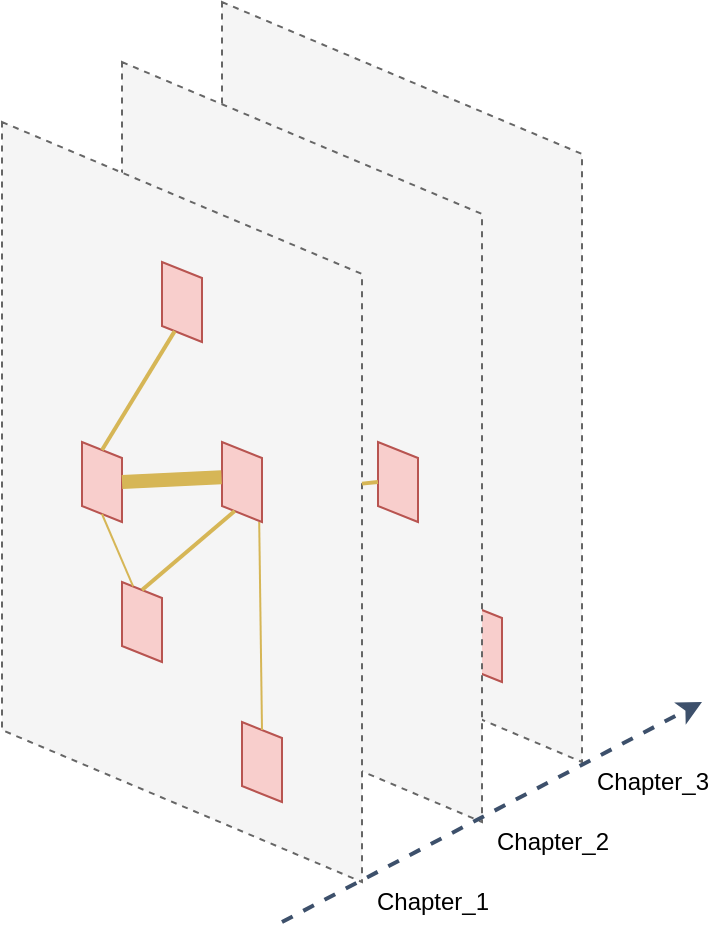 <mxfile version="12.9.6" type="device"><diagram id="OxWT1LAjBj3MHJID3bs2" name="Page-1"><mxGraphModel dx="-541" dy="622" grid="1" gridSize="10" guides="1" tooltips="1" connect="1" arrows="1" fold="1" page="1" pageScale="1" pageWidth="827" pageHeight="1169" math="0" shadow="0"><root><mxCell id="0"/><mxCell id="1" parent="0"/><mxCell id="R-rGa-pMxfITmsbFsn0M-1" value="" style="shape=parallelogram;perimeter=parallelogramPerimeter;whiteSpace=wrap;html=1;dashed=1;strokeColor=#666666;direction=south;fillColor=#f5f5f5;fontColor=#333333;" vertex="1" parent="1"><mxGeometry x="1970" y="390" width="180" height="380" as="geometry"/></mxCell><mxCell id="R-rGa-pMxfITmsbFsn0M-29" value="" style="shape=parallelogram;perimeter=parallelogramPerimeter;whiteSpace=wrap;html=1;strokeColor=#b85450;direction=north;fillColor=#f8cecc;" vertex="1" parent="1"><mxGeometry x="2090" y="690" width="20" height="40" as="geometry"/></mxCell><mxCell id="R-rGa-pMxfITmsbFsn0M-2" value="" style="shape=parallelogram;perimeter=parallelogramPerimeter;whiteSpace=wrap;html=1;dashed=1;strokeColor=#666666;direction=south;fillColor=#f5f5f5;fontColor=#333333;" vertex="1" parent="1"><mxGeometry x="1920" y="420" width="180" height="380" as="geometry"/></mxCell><mxCell id="R-rGa-pMxfITmsbFsn0M-3" value="" style="shape=parallelogram;perimeter=parallelogramPerimeter;whiteSpace=wrap;html=1;strokeColor=#b85450;direction=north;fillColor=#f8cecc;" vertex="1" parent="1"><mxGeometry x="1970" y="500" width="20" height="40" as="geometry"/></mxCell><mxCell id="R-rGa-pMxfITmsbFsn0M-4" value="" style="shape=parallelogram;perimeter=parallelogramPerimeter;whiteSpace=wrap;html=1;strokeColor=#b85450;direction=north;fillColor=#f8cecc;" vertex="1" parent="1"><mxGeometry x="2000" y="590" width="20" height="40" as="geometry"/></mxCell><mxCell id="R-rGa-pMxfITmsbFsn0M-5" value="" style="shape=parallelogram;perimeter=parallelogramPerimeter;whiteSpace=wrap;html=1;strokeColor=#b85450;direction=north;fillColor=#f8cecc;" vertex="1" parent="1"><mxGeometry x="1930" y="590" width="20" height="40" as="geometry"/></mxCell><mxCell id="R-rGa-pMxfITmsbFsn0M-6" value="" style="shape=parallelogram;perimeter=parallelogramPerimeter;whiteSpace=wrap;html=1;strokeColor=#b85450;direction=north;fillColor=#f8cecc;" vertex="1" parent="1"><mxGeometry x="2010" y="730" width="20" height="40" as="geometry"/></mxCell><mxCell id="R-rGa-pMxfITmsbFsn0M-7" value="" style="shape=parallelogram;perimeter=parallelogramPerimeter;whiteSpace=wrap;html=1;strokeColor=#b85450;direction=north;fillColor=#f8cecc;" vertex="1" parent="1"><mxGeometry x="1950" y="660" width="20" height="40" as="geometry"/></mxCell><mxCell id="R-rGa-pMxfITmsbFsn0M-8" value="" style="endArrow=none;html=1;strokeColor=#d6b656;strokeWidth=2;entryX=0;entryY=0.25;entryDx=0;entryDy=0;exitX=1;exitY=0.5;exitDx=0;exitDy=0;fillColor=#fff2cc;" edge="1" parent="1" source="R-rGa-pMxfITmsbFsn0M-5" target="R-rGa-pMxfITmsbFsn0M-3"><mxGeometry width="50" height="50" relative="1" as="geometry"><mxPoint x="1930" y="590" as="sourcePoint"/><mxPoint x="1980" y="540" as="targetPoint"/></mxGeometry></mxCell><mxCell id="R-rGa-pMxfITmsbFsn0M-9" value="" style="endArrow=none;html=1;strokeColor=#d6b656;strokeWidth=7;exitX=0.5;exitY=1;exitDx=0;exitDy=0;entryX=0.558;entryY=-0.012;entryDx=0;entryDy=0;entryPerimeter=0;fillColor=#fff2cc;curved=1;" edge="1" parent="1" source="R-rGa-pMxfITmsbFsn0M-5" target="R-rGa-pMxfITmsbFsn0M-4"><mxGeometry width="50" height="50" relative="1" as="geometry"><mxPoint x="2000" y="610" as="sourcePoint"/><mxPoint x="2050" y="560" as="targetPoint"/></mxGeometry></mxCell><mxCell id="R-rGa-pMxfITmsbFsn0M-10" value="" style="endArrow=none;html=1;strokeColor=#d6b656;strokeWidth=2;entryX=0;entryY=0.25;entryDx=0;entryDy=0;fillColor=#fff2cc;exitX=1;exitY=0.5;exitDx=0;exitDy=0;" edge="1" parent="1" source="R-rGa-pMxfITmsbFsn0M-7" target="R-rGa-pMxfITmsbFsn0M-4"><mxGeometry width="50" height="50" relative="1" as="geometry"><mxPoint x="1960" y="670" as="sourcePoint"/><mxPoint x="2010" y="620" as="targetPoint"/></mxGeometry></mxCell><mxCell id="R-rGa-pMxfITmsbFsn0M-11" value="" style="endArrow=none;html=1;strokeColor=#d6b656;strokeWidth=1;fillColor=#fff2cc;entryX=-0.001;entryY=0.93;entryDx=0;entryDy=0;entryPerimeter=0;exitX=1;exitY=0.5;exitDx=0;exitDy=0;" edge="1" parent="1" source="R-rGa-pMxfITmsbFsn0M-6" target="R-rGa-pMxfITmsbFsn0M-4"><mxGeometry width="50" height="50" relative="1" as="geometry"><mxPoint x="2000" y="690" as="sourcePoint"/><mxPoint x="2050" y="640" as="targetPoint"/></mxGeometry></mxCell><mxCell id="R-rGa-pMxfITmsbFsn0M-12" value="" style="endArrow=none;html=1;strokeColor=#d6b656;strokeWidth=1;entryX=0;entryY=0.5;entryDx=0;entryDy=0;exitX=1;exitY=0.25;exitDx=0;exitDy=0;fillColor=#fff2cc;" edge="1" parent="1" source="R-rGa-pMxfITmsbFsn0M-7" target="R-rGa-pMxfITmsbFsn0M-5"><mxGeometry width="50" height="50" relative="1" as="geometry"><mxPoint x="1970" y="700" as="sourcePoint"/><mxPoint x="2020" y="650" as="targetPoint"/></mxGeometry></mxCell><mxCell id="R-rGa-pMxfITmsbFsn0M-13" value="" style="shape=parallelogram;perimeter=parallelogramPerimeter;whiteSpace=wrap;html=1;dashed=1;strokeColor=#666666;direction=south;fillColor=#f5f5f5;fontColor=#333333;" vertex="1" parent="1"><mxGeometry x="1860" y="450" width="180" height="380" as="geometry"/></mxCell><mxCell id="R-rGa-pMxfITmsbFsn0M-14" value="" style="shape=parallelogram;perimeter=parallelogramPerimeter;whiteSpace=wrap;html=1;strokeColor=#b85450;direction=north;fillColor=#f8cecc;" vertex="1" parent="1"><mxGeometry x="1940" y="520" width="20" height="40" as="geometry"/></mxCell><mxCell id="R-rGa-pMxfITmsbFsn0M-15" value="" style="shape=parallelogram;perimeter=parallelogramPerimeter;whiteSpace=wrap;html=1;strokeColor=#b85450;direction=north;fillColor=#f8cecc;" vertex="1" parent="1"><mxGeometry x="1970" y="610" width="20" height="40" as="geometry"/></mxCell><mxCell id="R-rGa-pMxfITmsbFsn0M-16" value="" style="shape=parallelogram;perimeter=parallelogramPerimeter;whiteSpace=wrap;html=1;strokeColor=#b85450;direction=north;fillColor=#f8cecc;" vertex="1" parent="1"><mxGeometry x="1900" y="610" width="20" height="40" as="geometry"/></mxCell><mxCell id="R-rGa-pMxfITmsbFsn0M-17" value="" style="shape=parallelogram;perimeter=parallelogramPerimeter;whiteSpace=wrap;html=1;strokeColor=#b85450;direction=north;fillColor=#f8cecc;" vertex="1" parent="1"><mxGeometry x="1980" y="750" width="20" height="40" as="geometry"/></mxCell><mxCell id="R-rGa-pMxfITmsbFsn0M-18" value="" style="shape=parallelogram;perimeter=parallelogramPerimeter;whiteSpace=wrap;html=1;strokeColor=#b85450;direction=north;fillColor=#f8cecc;" vertex="1" parent="1"><mxGeometry x="1920" y="680" width="20" height="40" as="geometry"/></mxCell><mxCell id="R-rGa-pMxfITmsbFsn0M-19" value="" style="endArrow=none;html=1;strokeColor=#d6b656;strokeWidth=2;entryX=0;entryY=0.25;entryDx=0;entryDy=0;exitX=1;exitY=0.5;exitDx=0;exitDy=0;fillColor=#fff2cc;" edge="1" parent="1" source="R-rGa-pMxfITmsbFsn0M-16" target="R-rGa-pMxfITmsbFsn0M-14"><mxGeometry width="50" height="50" relative="1" as="geometry"><mxPoint x="1900" y="610" as="sourcePoint"/><mxPoint x="1950" y="560" as="targetPoint"/></mxGeometry></mxCell><mxCell id="R-rGa-pMxfITmsbFsn0M-20" value="" style="endArrow=none;html=1;strokeColor=#d6b656;strokeWidth=7;exitX=0.5;exitY=1;exitDx=0;exitDy=0;entryX=0.558;entryY=-0.012;entryDx=0;entryDy=0;entryPerimeter=0;fillColor=#fff2cc;curved=1;" edge="1" parent="1" source="R-rGa-pMxfITmsbFsn0M-16" target="R-rGa-pMxfITmsbFsn0M-15"><mxGeometry width="50" height="50" relative="1" as="geometry"><mxPoint x="1970" y="630" as="sourcePoint"/><mxPoint x="2020" y="580" as="targetPoint"/></mxGeometry></mxCell><mxCell id="R-rGa-pMxfITmsbFsn0M-21" value="" style="endArrow=none;html=1;strokeColor=#d6b656;strokeWidth=2;entryX=0;entryY=0.25;entryDx=0;entryDy=0;fillColor=#fff2cc;exitX=1;exitY=0.5;exitDx=0;exitDy=0;" edge="1" parent="1" source="R-rGa-pMxfITmsbFsn0M-18" target="R-rGa-pMxfITmsbFsn0M-15"><mxGeometry width="50" height="50" relative="1" as="geometry"><mxPoint x="1930" y="690" as="sourcePoint"/><mxPoint x="1980" y="640" as="targetPoint"/></mxGeometry></mxCell><mxCell id="R-rGa-pMxfITmsbFsn0M-22" value="" style="endArrow=none;html=1;strokeColor=#d6b656;strokeWidth=1;fillColor=#fff2cc;entryX=-0.001;entryY=0.93;entryDx=0;entryDy=0;entryPerimeter=0;exitX=1;exitY=0.5;exitDx=0;exitDy=0;" edge="1" parent="1" source="R-rGa-pMxfITmsbFsn0M-17" target="R-rGa-pMxfITmsbFsn0M-15"><mxGeometry width="50" height="50" relative="1" as="geometry"><mxPoint x="1970" y="710" as="sourcePoint"/><mxPoint x="2020" y="660" as="targetPoint"/></mxGeometry></mxCell><mxCell id="R-rGa-pMxfITmsbFsn0M-23" value="" style="endArrow=none;html=1;strokeColor=#d6b656;strokeWidth=1;entryX=0;entryY=0.5;entryDx=0;entryDy=0;exitX=1;exitY=0.25;exitDx=0;exitDy=0;fillColor=#fff2cc;" edge="1" parent="1" source="R-rGa-pMxfITmsbFsn0M-18" target="R-rGa-pMxfITmsbFsn0M-16"><mxGeometry width="50" height="50" relative="1" as="geometry"><mxPoint x="1940" y="720" as="sourcePoint"/><mxPoint x="1990" y="670" as="targetPoint"/></mxGeometry></mxCell><mxCell id="R-rGa-pMxfITmsbFsn0M-24" value="" style="endArrow=classic;html=1;strokeWidth=2;dashed=1;fillColor=#dae8fc;strokeColor=#3D506B;" edge="1" parent="1"><mxGeometry width="50" height="50" relative="1" as="geometry"><mxPoint x="2000" y="850" as="sourcePoint"/><mxPoint x="2210" y="740" as="targetPoint"/></mxGeometry></mxCell><mxCell id="R-rGa-pMxfITmsbFsn0M-25" value="Chapter_1" style="text;html=1;align=center;verticalAlign=middle;resizable=0;points=[];autosize=1;" vertex="1" parent="1"><mxGeometry x="2040" y="830" width="70" height="20" as="geometry"/></mxCell><mxCell id="R-rGa-pMxfITmsbFsn0M-26" value="Chapter_2" style="text;html=1;align=center;verticalAlign=middle;resizable=0;points=[];autosize=1;" vertex="1" parent="1"><mxGeometry x="2100" y="800" width="70" height="20" as="geometry"/></mxCell><mxCell id="R-rGa-pMxfITmsbFsn0M-27" value="Chapter_3" style="text;html=1;align=center;verticalAlign=middle;resizable=0;points=[];autosize=1;" vertex="1" parent="1"><mxGeometry x="2150" y="770" width="70" height="20" as="geometry"/></mxCell><mxCell id="R-rGa-pMxfITmsbFsn0M-28" value="" style="shape=parallelogram;perimeter=parallelogramPerimeter;whiteSpace=wrap;html=1;strokeColor=#b85450;direction=north;fillColor=#f8cecc;" vertex="1" parent="1"><mxGeometry x="2048" y="610" width="20" height="40" as="geometry"/></mxCell><mxCell id="R-rGa-pMxfITmsbFsn0M-30" value="" style="endArrow=none;html=1;strokeColor=#d6b656;strokeWidth=2;entryX=0.5;entryY=0;entryDx=0;entryDy=0;fillColor=#fff2cc;" edge="1" parent="1" source="R-rGa-pMxfITmsbFsn0M-13" target="R-rGa-pMxfITmsbFsn0M-28"><mxGeometry width="50" height="50" relative="1" as="geometry"><mxPoint x="1940" y="694" as="sourcePoint"/><mxPoint x="1986.364" y="654.545" as="targetPoint"/></mxGeometry></mxCell></root></mxGraphModel></diagram></mxfile>